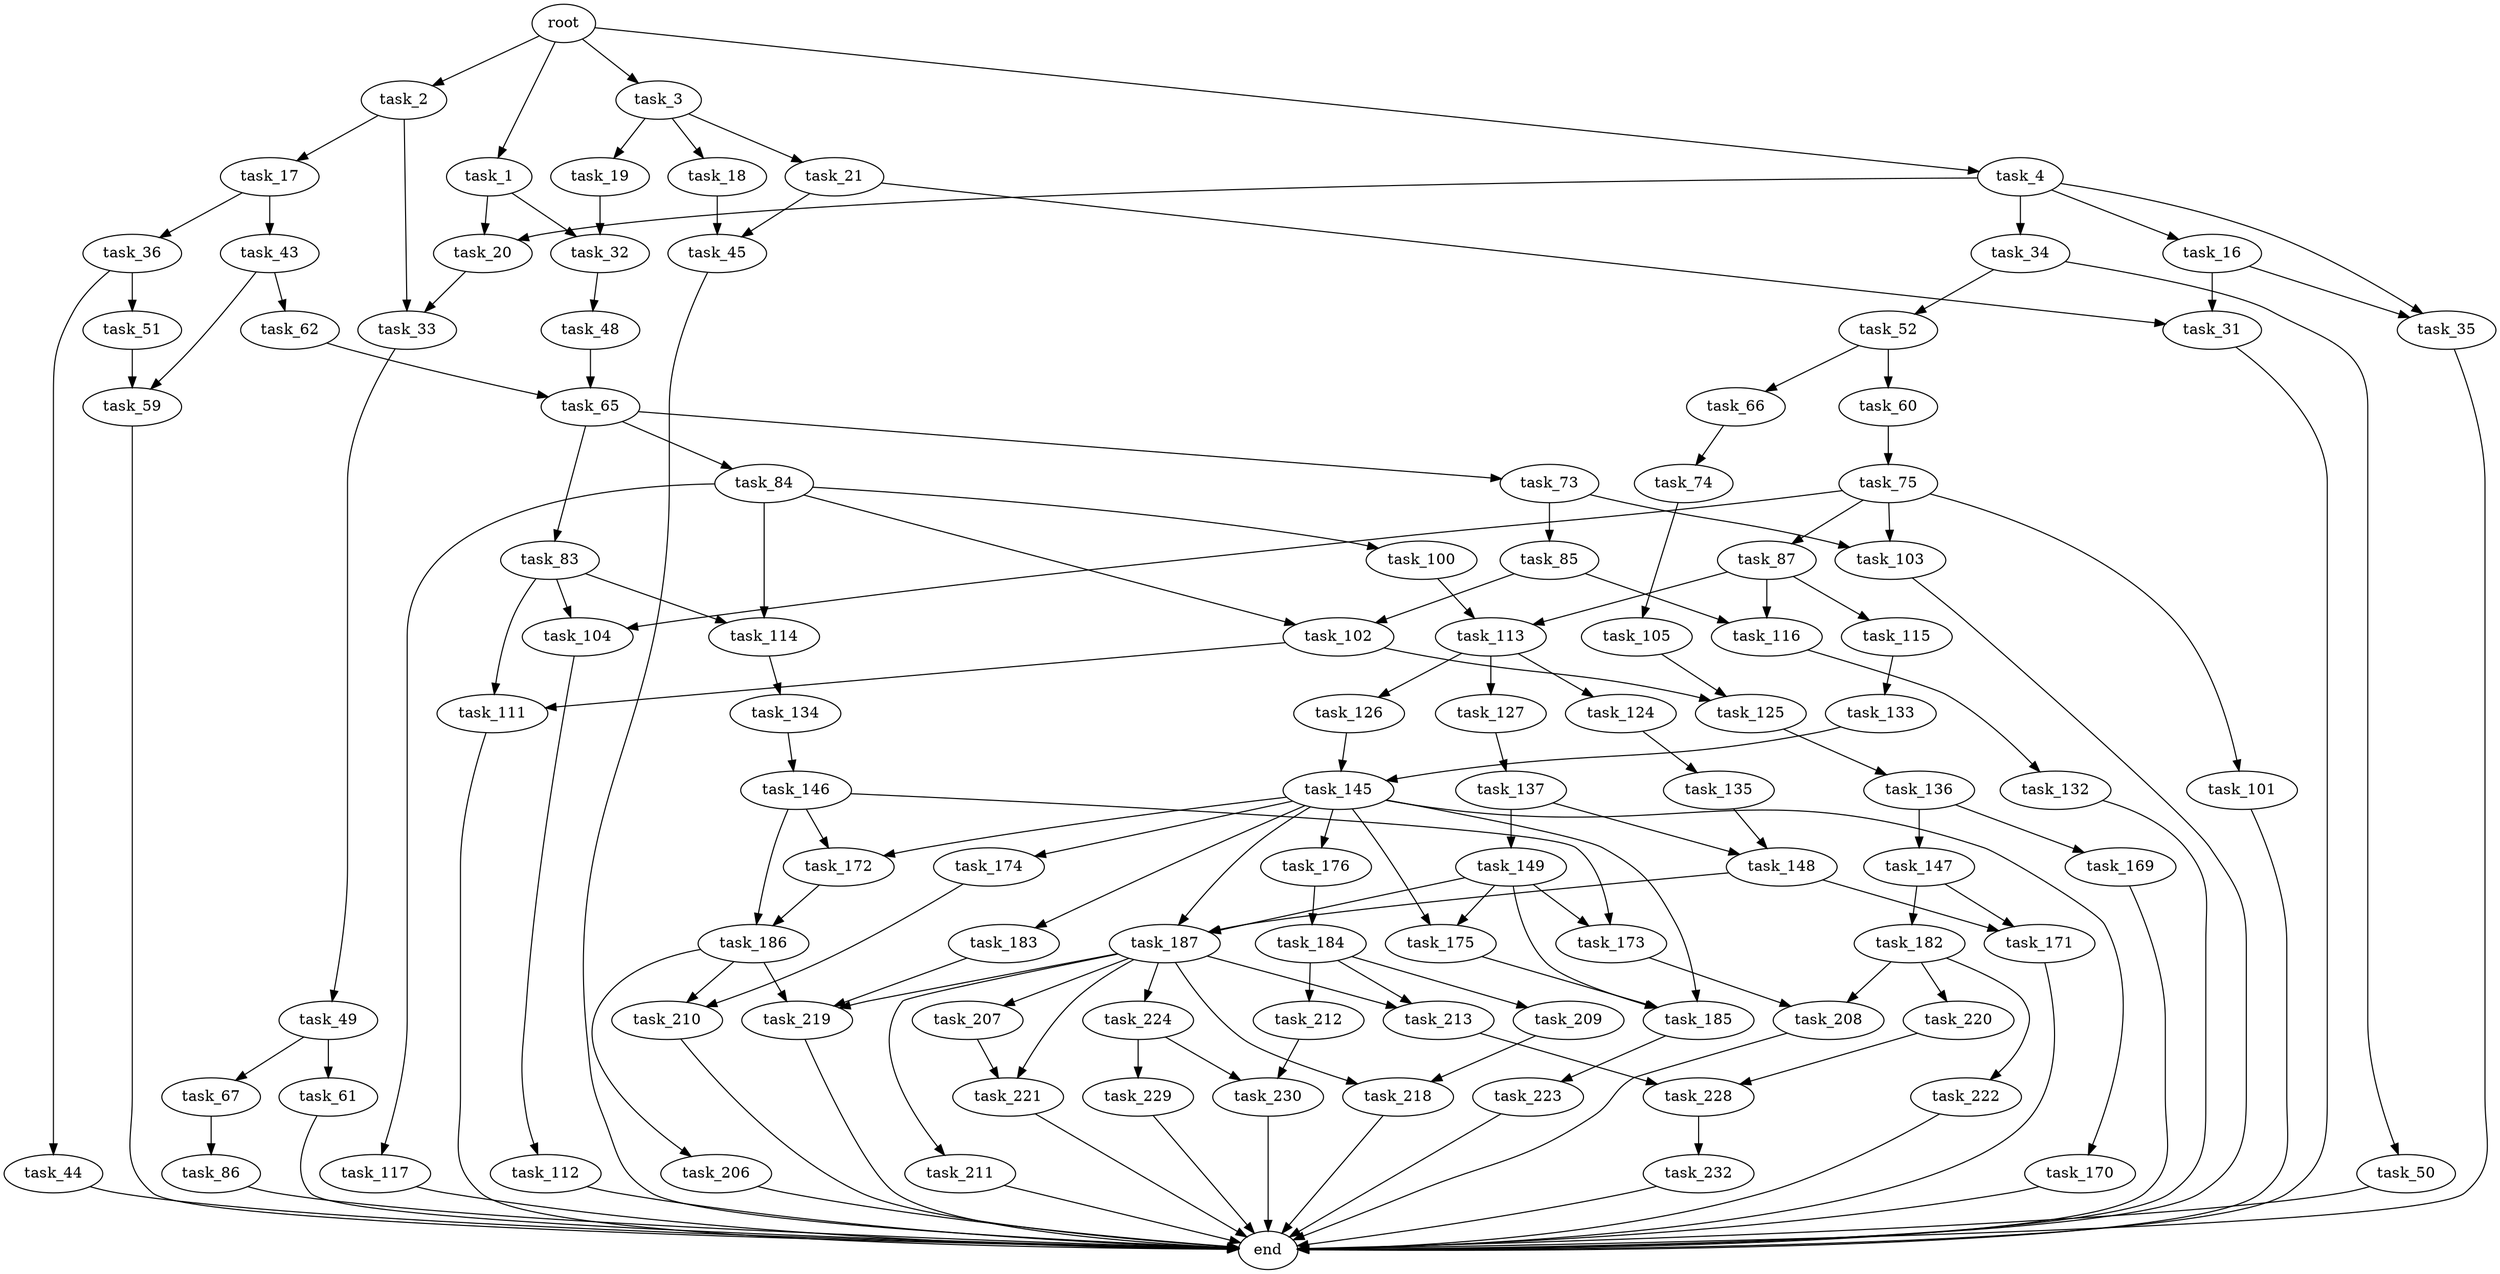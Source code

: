 digraph G {
  root [size="0.000000"];
  task_1 [size="5186690506.000000"];
  task_2 [size="285721911.000000"];
  task_3 [size="28991029248.000000"];
  task_4 [size="1629523917.000000"];
  task_20 [size="24417592042.000000"];
  task_32 [size="11965194458.000000"];
  task_17 [size="42740415590.000000"];
  task_33 [size="8589934592.000000"];
  task_18 [size="1838309908.000000"];
  task_19 [size="18271768617.000000"];
  task_21 [size="1073741824000.000000"];
  task_16 [size="8442131530.000000"];
  task_34 [size="7929051274.000000"];
  task_35 [size="412705423052.000000"];
  task_31 [size="28991029248.000000"];
  task_36 [size="532061291185.000000"];
  task_43 [size="782757789696.000000"];
  task_45 [size="68719476736.000000"];
  end [size="0.000000"];
  task_48 [size="829786970443.000000"];
  task_49 [size="74002956056.000000"];
  task_50 [size="1111575252907.000000"];
  task_52 [size="736133241277.000000"];
  task_44 [size="19775893876.000000"];
  task_51 [size="409477374522.000000"];
  task_59 [size="2602656865.000000"];
  task_62 [size="7845748734.000000"];
  task_65 [size="368293445632.000000"];
  task_61 [size="68719476736.000000"];
  task_67 [size="549755813888.000000"];
  task_60 [size="782757789696.000000"];
  task_66 [size="9999975355.000000"];
  task_75 [size="75096093069.000000"];
  task_73 [size="372608020616.000000"];
  task_83 [size="51923522892.000000"];
  task_84 [size="368293445632.000000"];
  task_74 [size="905758296491.000000"];
  task_86 [size="25525359906.000000"];
  task_85 [size="1073741824000.000000"];
  task_103 [size="14812403102.000000"];
  task_105 [size="9155237794.000000"];
  task_87 [size="65514548095.000000"];
  task_101 [size="91025556912.000000"];
  task_104 [size="1734588084.000000"];
  task_111 [size="28991029248.000000"];
  task_114 [size="54178465935.000000"];
  task_100 [size="309846715271.000000"];
  task_102 [size="28991029248.000000"];
  task_117 [size="7728127495.000000"];
  task_116 [size="68719476736.000000"];
  task_113 [size="2029447063.000000"];
  task_115 [size="10293642641.000000"];
  task_125 [size="72823491030.000000"];
  task_112 [size="1178519661.000000"];
  task_124 [size="1206740387.000000"];
  task_126 [size="332821121710.000000"];
  task_127 [size="25243078366.000000"];
  task_134 [size="368293445632.000000"];
  task_133 [size="7302420301.000000"];
  task_132 [size="231928233984.000000"];
  task_135 [size="782757789696.000000"];
  task_136 [size="10752082562.000000"];
  task_145 [size="8589934592.000000"];
  task_137 [size="329893164363.000000"];
  task_146 [size="9381686440.000000"];
  task_148 [size="28991029248.000000"];
  task_147 [size="368293445632.000000"];
  task_169 [size="2229685994.000000"];
  task_149 [size="68719476736.000000"];
  task_170 [size="24796649154.000000"];
  task_172 [size="1591221121.000000"];
  task_174 [size="525557822950.000000"];
  task_175 [size="782757789696.000000"];
  task_176 [size="4810706273.000000"];
  task_183 [size="782757789696.000000"];
  task_185 [size="32351194975.000000"];
  task_187 [size="134217728000.000000"];
  task_173 [size="368293445632.000000"];
  task_186 [size="68719476736.000000"];
  task_171 [size="782757789696.000000"];
  task_182 [size="779708364812.000000"];
  task_208 [size="51249327772.000000"];
  task_210 [size="231928233984.000000"];
  task_184 [size="368293445632.000000"];
  task_220 [size="283113008952.000000"];
  task_222 [size="28991029248.000000"];
  task_219 [size="2551582548.000000"];
  task_209 [size="68719476736.000000"];
  task_212 [size="637890609460.000000"];
  task_213 [size="28991029248.000000"];
  task_223 [size="28991029248.000000"];
  task_206 [size="13075150628.000000"];
  task_207 [size="180188459580.000000"];
  task_211 [size="68719476736.000000"];
  task_218 [size="258110288046.000000"];
  task_221 [size="231928233984.000000"];
  task_224 [size="68719476736.000000"];
  task_230 [size="368293445632.000000"];
  task_228 [size="782757789696.000000"];
  task_229 [size="33490699582.000000"];
  task_232 [size="28991029248.000000"];

  root -> task_1 [size="1.000000"];
  root -> task_2 [size="1.000000"];
  root -> task_3 [size="1.000000"];
  root -> task_4 [size="1.000000"];
  task_1 -> task_20 [size="411041792.000000"];
  task_1 -> task_32 [size="411041792.000000"];
  task_2 -> task_17 [size="33554432.000000"];
  task_2 -> task_33 [size="33554432.000000"];
  task_3 -> task_18 [size="75497472.000000"];
  task_3 -> task_19 [size="75497472.000000"];
  task_3 -> task_21 [size="75497472.000000"];
  task_4 -> task_16 [size="33554432.000000"];
  task_4 -> task_20 [size="33554432.000000"];
  task_4 -> task_34 [size="33554432.000000"];
  task_4 -> task_35 [size="33554432.000000"];
  task_20 -> task_33 [size="536870912.000000"];
  task_32 -> task_48 [size="33554432.000000"];
  task_17 -> task_36 [size="209715200.000000"];
  task_17 -> task_43 [size="209715200.000000"];
  task_33 -> task_49 [size="33554432.000000"];
  task_18 -> task_45 [size="33554432.000000"];
  task_19 -> task_32 [size="301989888.000000"];
  task_21 -> task_31 [size="838860800.000000"];
  task_21 -> task_45 [size="838860800.000000"];
  task_16 -> task_31 [size="301989888.000000"];
  task_16 -> task_35 [size="301989888.000000"];
  task_34 -> task_50 [size="134217728.000000"];
  task_34 -> task_52 [size="134217728.000000"];
  task_35 -> end [size="1.000000"];
  task_31 -> end [size="1.000000"];
  task_36 -> task_44 [size="411041792.000000"];
  task_36 -> task_51 [size="411041792.000000"];
  task_43 -> task_59 [size="679477248.000000"];
  task_43 -> task_62 [size="679477248.000000"];
  task_45 -> end [size="1.000000"];
  task_48 -> task_65 [size="679477248.000000"];
  task_49 -> task_61 [size="301989888.000000"];
  task_49 -> task_67 [size="301989888.000000"];
  task_50 -> end [size="1.000000"];
  task_52 -> task_60 [size="838860800.000000"];
  task_52 -> task_66 [size="838860800.000000"];
  task_44 -> end [size="1.000000"];
  task_51 -> task_59 [size="301989888.000000"];
  task_59 -> end [size="1.000000"];
  task_62 -> task_65 [size="838860800.000000"];
  task_65 -> task_73 [size="411041792.000000"];
  task_65 -> task_83 [size="411041792.000000"];
  task_65 -> task_84 [size="411041792.000000"];
  task_61 -> end [size="1.000000"];
  task_67 -> task_86 [size="536870912.000000"];
  task_60 -> task_75 [size="679477248.000000"];
  task_66 -> task_74 [size="301989888.000000"];
  task_75 -> task_87 [size="75497472.000000"];
  task_75 -> task_101 [size="75497472.000000"];
  task_75 -> task_103 [size="75497472.000000"];
  task_75 -> task_104 [size="75497472.000000"];
  task_73 -> task_85 [size="536870912.000000"];
  task_73 -> task_103 [size="536870912.000000"];
  task_83 -> task_104 [size="134217728.000000"];
  task_83 -> task_111 [size="134217728.000000"];
  task_83 -> task_114 [size="134217728.000000"];
  task_84 -> task_100 [size="411041792.000000"];
  task_84 -> task_102 [size="411041792.000000"];
  task_84 -> task_114 [size="411041792.000000"];
  task_84 -> task_117 [size="411041792.000000"];
  task_74 -> task_105 [size="838860800.000000"];
  task_86 -> end [size="1.000000"];
  task_85 -> task_102 [size="838860800.000000"];
  task_85 -> task_116 [size="838860800.000000"];
  task_103 -> end [size="1.000000"];
  task_105 -> task_125 [size="838860800.000000"];
  task_87 -> task_113 [size="75497472.000000"];
  task_87 -> task_115 [size="75497472.000000"];
  task_87 -> task_116 [size="75497472.000000"];
  task_101 -> end [size="1.000000"];
  task_104 -> task_112 [size="75497472.000000"];
  task_111 -> end [size="1.000000"];
  task_114 -> task_134 [size="75497472.000000"];
  task_100 -> task_113 [size="301989888.000000"];
  task_102 -> task_111 [size="75497472.000000"];
  task_102 -> task_125 [size="75497472.000000"];
  task_117 -> end [size="1.000000"];
  task_116 -> task_132 [size="134217728.000000"];
  task_113 -> task_124 [size="33554432.000000"];
  task_113 -> task_126 [size="33554432.000000"];
  task_113 -> task_127 [size="33554432.000000"];
  task_115 -> task_133 [size="301989888.000000"];
  task_125 -> task_136 [size="301989888.000000"];
  task_112 -> end [size="1.000000"];
  task_124 -> task_135 [size="75497472.000000"];
  task_126 -> task_145 [size="301989888.000000"];
  task_127 -> task_137 [size="33554432.000000"];
  task_134 -> task_146 [size="411041792.000000"];
  task_133 -> task_145 [size="134217728.000000"];
  task_132 -> end [size="1.000000"];
  task_135 -> task_148 [size="679477248.000000"];
  task_136 -> task_147 [size="838860800.000000"];
  task_136 -> task_169 [size="838860800.000000"];
  task_145 -> task_170 [size="33554432.000000"];
  task_145 -> task_172 [size="33554432.000000"];
  task_145 -> task_174 [size="33554432.000000"];
  task_145 -> task_175 [size="33554432.000000"];
  task_145 -> task_176 [size="33554432.000000"];
  task_145 -> task_183 [size="33554432.000000"];
  task_145 -> task_185 [size="33554432.000000"];
  task_145 -> task_187 [size="33554432.000000"];
  task_137 -> task_148 [size="209715200.000000"];
  task_137 -> task_149 [size="209715200.000000"];
  task_146 -> task_172 [size="411041792.000000"];
  task_146 -> task_173 [size="411041792.000000"];
  task_146 -> task_186 [size="411041792.000000"];
  task_148 -> task_171 [size="75497472.000000"];
  task_148 -> task_187 [size="75497472.000000"];
  task_147 -> task_171 [size="411041792.000000"];
  task_147 -> task_182 [size="411041792.000000"];
  task_169 -> end [size="1.000000"];
  task_149 -> task_173 [size="134217728.000000"];
  task_149 -> task_175 [size="134217728.000000"];
  task_149 -> task_185 [size="134217728.000000"];
  task_149 -> task_187 [size="134217728.000000"];
  task_170 -> end [size="1.000000"];
  task_172 -> task_186 [size="33554432.000000"];
  task_174 -> task_210 [size="838860800.000000"];
  task_175 -> task_185 [size="679477248.000000"];
  task_176 -> task_184 [size="301989888.000000"];
  task_183 -> task_219 [size="679477248.000000"];
  task_185 -> task_223 [size="838860800.000000"];
  task_187 -> task_207 [size="209715200.000000"];
  task_187 -> task_211 [size="209715200.000000"];
  task_187 -> task_213 [size="209715200.000000"];
  task_187 -> task_218 [size="209715200.000000"];
  task_187 -> task_219 [size="209715200.000000"];
  task_187 -> task_221 [size="209715200.000000"];
  task_187 -> task_224 [size="209715200.000000"];
  task_173 -> task_208 [size="411041792.000000"];
  task_186 -> task_206 [size="134217728.000000"];
  task_186 -> task_210 [size="134217728.000000"];
  task_186 -> task_219 [size="134217728.000000"];
  task_171 -> end [size="1.000000"];
  task_182 -> task_208 [size="536870912.000000"];
  task_182 -> task_220 [size="536870912.000000"];
  task_182 -> task_222 [size="536870912.000000"];
  task_208 -> end [size="1.000000"];
  task_210 -> end [size="1.000000"];
  task_184 -> task_209 [size="411041792.000000"];
  task_184 -> task_212 [size="411041792.000000"];
  task_184 -> task_213 [size="411041792.000000"];
  task_220 -> task_228 [size="301989888.000000"];
  task_222 -> end [size="1.000000"];
  task_219 -> end [size="1.000000"];
  task_209 -> task_218 [size="134217728.000000"];
  task_212 -> task_230 [size="536870912.000000"];
  task_213 -> task_228 [size="75497472.000000"];
  task_223 -> end [size="1.000000"];
  task_206 -> end [size="1.000000"];
  task_207 -> task_221 [size="134217728.000000"];
  task_211 -> end [size="1.000000"];
  task_218 -> end [size="1.000000"];
  task_221 -> end [size="1.000000"];
  task_224 -> task_229 [size="134217728.000000"];
  task_224 -> task_230 [size="134217728.000000"];
  task_230 -> end [size="1.000000"];
  task_228 -> task_232 [size="679477248.000000"];
  task_229 -> end [size="1.000000"];
  task_232 -> end [size="1.000000"];
}
